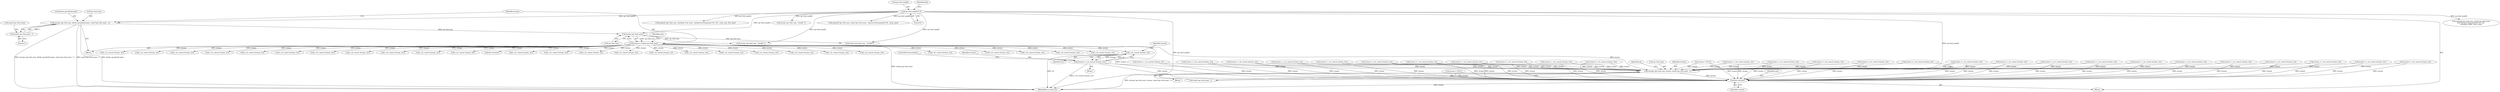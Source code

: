 digraph "0_radare2_f41e941341e44aa86edd4483c4487ec09a074257@pointer" {
"1000978" [label="(Call,r_str_concat (strasm, str))"];
"1000375" [label="(Call,strasm = strdup (op->buf_asm))"];
"1000377" [label="(Call,strdup (op->buf_asm))"];
"1000360" [label="(Call,strncpy (op->buf_asm, dalvik_opcodes[i].name, sizeof (op->buf_asm) - 1))"];
"1000159" [label="(Call,op->buf_asm[0] = 0)"];
"1000369" [label="(Call,sizeof (op->buf_asm) - 1)"];
"1000976" [label="(Call,strasm = r_str_concat (strasm, str))"];
"1002136" [label="(Call,strncpy (op->buf_asm, strasm, sizeof (op->buf_asm) - 1))"];
"1002198" [label="(Call,free (strasm))"];
"1000769" [label="(Call,strasm = r_str_concat (strasm, str))"];
"1002198" [label="(Call,free (strasm))"];
"1002135" [label="(Block,)"];
"1002127" [label="(Call,strasm = NULL)"];
"1000382" [label="(Identifier,size)"];
"1000897" [label="(Call,strasm = r_str_concat (strasm, str))"];
"1001188" [label="(Call,strasm = r_str_concat (strasm, str))"];
"1000981" [label="(ControlStructure,break;)"];
"1000883" [label="(Call,strasm = r_str_concat (strasm, str))"];
"1000489" [label="(Call,strasm = r_str_concat (strasm, str))"];
"1001502" [label="(Call,r_str_concat (strasm, str))"];
"1000378" [label="(Call,op->buf_asm)"];
"1000131" [label="(Block,)"];
"1000423" [label="(Call,r_str_concat (strasm, str))"];
"1001364" [label="(Call,r_str_concat (strasm, str))"];
"1002199" [label="(Identifier,strasm)"];
"1002150" [label="(Identifier,op)"];
"1000321" [label="(Call,snprintf (op->buf_asm, sizeof (op->buf_asm),\n\t\t\t\t\t\"fill-array-data-payload %d, %d\",\n\t\t\t\t\telem_width, array_size))"];
"1000421" [label="(Call,strasm = r_str_concat (strasm, str))"];
"1000377" [label="(Call,strdup (op->buf_asm))"];
"1002201" [label="(Identifier,size)"];
"1000361" [label="(Call,op->buf_asm)"];
"1000807" [label="(Call,r_str_concat (strasm, str))"];
"1000165" [label="(Literal,0)"];
"1001051" [label="(Call,strasm = r_str_concat (strasm, str))"];
"1000917" [label="(Call,strasm = r_str_concat (strasm, str))"];
"1001179" [label="(Call,r_str_concat (strasm, str))"];
"1000509" [label="(Call,strasm = r_str_concat (strasm, str))"];
"1002137" [label="(Call,op->buf_asm)"];
"1000216" [label="(Call,snprintf (op->buf_asm, sizeof(op->buf_asm), \"packed-switch-payload %d, %d\", array_size, first_key))"];
"1000360" [label="(Call,strncpy (op->buf_asm, dalvik_opcodes[i].name, sizeof (op->buf_asm) - 1))"];
"1001612" [label="(Call,r_str_concat (strasm, str))"];
"1000944" [label="(Call,strasm = r_str_concat (strasm, str))"];
"1000636" [label="(Call,strasm = r_str_concat (strasm, str))"];
"1000359" [label="(Block,)"];
"1000805" [label="(Call,strasm = r_str_concat (strasm, str))"];
"1000375" [label="(Call,strasm = strdup (op->buf_asm))"];
"1000843" [label="(Call,r_str_concat (strasm, str))"];
"1000455" [label="(Call,r_str_concat (strasm, str))"];
"1001715" [label="(Call,r_str_concat (strasm, str))"];
"1001053" [label="(Call,r_str_concat (strasm, str))"];
"1000370" [label="(Call,sizeof (op->buf_asm))"];
"1000978" [label="(Call,r_str_concat (strasm, str))"];
"1000374" [label="(Literal,1)"];
"1001566" [label="(Call,r_str_concat (strasm, str))"];
"1000511" [label="(Call,r_str_concat (strasm, str))"];
"1001373" [label="(Call,strasm = r_str_concat (strasm, str))"];
"1001713" [label="(Call,strasm = r_str_concat (strasm, str))"];
"1000980" [label="(Identifier,str)"];
"1000946" [label="(Call,r_str_concat (strasm, str))"];
"1000976" [label="(Call,strasm = r_str_concat (strasm, str))"];
"1000539" [label="(Call,strasm = r_str_concat (strasm, str))"];
"1001888" [label="(Call,strasm = r_str_concat (strasm, str))"];
"1000376" [label="(Identifier,strasm)"];
"1000885" [label="(Call,r_str_concat (strasm, str))"];
"1002136" [label="(Call,strncpy (op->buf_asm, strasm, sizeof (op->buf_asm) - 1))"];
"1001610" [label="(Call,strasm = r_str_concat (strasm, str))"];
"1000369" [label="(Call,sizeof (op->buf_asm) - 1)"];
"1000977" [label="(Identifier,strasm)"];
"1001773" [label="(Call,strasm = r_str_concat (strasm, str))"];
"1001564" [label="(Call,strasm = r_str_concat (strasm, str))"];
"1002050" [label="(Call,r_str_concat (strasm, str))"];
"1001237" [label="(Call,strasm = r_str_concat (strasm, str))"];
"1000638" [label="(Call,r_str_concat (strasm, str))"];
"1001890" [label="(Call,r_str_concat (strasm, str))"];
"1000453" [label="(Call,strasm = r_str_concat (strasm, str))"];
"1000899" [label="(Call,r_str_concat (strasm, str))"];
"1002202" [label="(MethodReturn,static int)"];
"1000160" [label="(Call,op->buf_asm[0])"];
"1001775" [label="(Call,r_str_concat (strasm, str))"];
"1002140" [label="(Identifier,strasm)"];
"1000693" [label="(Call,r_str_concat (strasm, str))"];
"1002141" [label="(Call,sizeof (op->buf_asm) - 1)"];
"1000541" [label="(Call,r_str_concat (strasm, str))"];
"1000394" [label="(Block,)"];
"1001500" [label="(Call,strasm = r_str_concat (strasm, str))"];
"1002172" [label="(Call,strcpy (op->buf_asm, \"invalid \"))"];
"1002161" [label="(Call,strcpy (op->buf_asm , \"invalid\"))"];
"1000255" [label="(Call,snprintf (op->buf_asm, sizeof (op->buf_asm), \"sparse-switch-payload %d\", array_size))"];
"1000352" [label="(Call,strasm = NULL)"];
"1000841" [label="(Call,strasm = r_str_concat (strasm, str))"];
"1000979" [label="(Identifier,strasm)"];
"1002125" [label="(Call,free (strasm))"];
"1001014" [label="(Call,r_str_concat (strasm, str))"];
"1000169" [label="(Identifier,buf)"];
"1002110" [label="(Call,strasm = r_str_concat (strasm, str))"];
"1000919" [label="(Call,r_str_concat (strasm, str))"];
"1000575" [label="(Call,r_str_concat (strasm, str))"];
"1000491" [label="(Call,r_str_concat (strasm, str))"];
"1001012" [label="(Call,strasm = r_str_concat (strasm, str))"];
"1000771" [label="(Call,r_str_concat (strasm, str))"];
"1001239" [label="(Call,r_str_concat (strasm, str))"];
"1000573" [label="(Call,strasm = r_str_concat (strasm, str))"];
"1000691" [label="(Call,strasm = r_str_concat (strasm, str))"];
"1000159" [label="(Call,op->buf_asm[0] = 0)"];
"1002120" [label="(Call,strcpy (op->buf_asm, \"invalid \"))"];
"1000364" [label="(Call,dalvik_opcodes[i].name)"];
"1000978" -> "1000976"  [label="AST: "];
"1000978" -> "1000980"  [label="CFG: "];
"1000979" -> "1000978"  [label="AST: "];
"1000980" -> "1000978"  [label="AST: "];
"1000976" -> "1000978"  [label="CFG: "];
"1000978" -> "1002202"  [label="DDG: str"];
"1000978" -> "1000976"  [label="DDG: strasm"];
"1000978" -> "1000976"  [label="DDG: str"];
"1000375" -> "1000978"  [label="DDG: strasm"];
"1000375" -> "1000359"  [label="AST: "];
"1000375" -> "1000377"  [label="CFG: "];
"1000376" -> "1000375"  [label="AST: "];
"1000377" -> "1000375"  [label="AST: "];
"1000382" -> "1000375"  [label="CFG: "];
"1000375" -> "1002202"  [label="DDG: strdup (op->buf_asm)"];
"1000377" -> "1000375"  [label="DDG: op->buf_asm"];
"1000375" -> "1000423"  [label="DDG: strasm"];
"1000375" -> "1000455"  [label="DDG: strasm"];
"1000375" -> "1000491"  [label="DDG: strasm"];
"1000375" -> "1000511"  [label="DDG: strasm"];
"1000375" -> "1000541"  [label="DDG: strasm"];
"1000375" -> "1000575"  [label="DDG: strasm"];
"1000375" -> "1000638"  [label="DDG: strasm"];
"1000375" -> "1000693"  [label="DDG: strasm"];
"1000375" -> "1000771"  [label="DDG: strasm"];
"1000375" -> "1000807"  [label="DDG: strasm"];
"1000375" -> "1000843"  [label="DDG: strasm"];
"1000375" -> "1000885"  [label="DDG: strasm"];
"1000375" -> "1000899"  [label="DDG: strasm"];
"1000375" -> "1000919"  [label="DDG: strasm"];
"1000375" -> "1000946"  [label="DDG: strasm"];
"1000375" -> "1001014"  [label="DDG: strasm"];
"1000375" -> "1001053"  [label="DDG: strasm"];
"1000375" -> "1001179"  [label="DDG: strasm"];
"1000375" -> "1001239"  [label="DDG: strasm"];
"1000375" -> "1001364"  [label="DDG: strasm"];
"1000375" -> "1001502"  [label="DDG: strasm"];
"1000375" -> "1001566"  [label="DDG: strasm"];
"1000375" -> "1001612"  [label="DDG: strasm"];
"1000375" -> "1001715"  [label="DDG: strasm"];
"1000375" -> "1001775"  [label="DDG: strasm"];
"1000375" -> "1001890"  [label="DDG: strasm"];
"1000375" -> "1002050"  [label="DDG: strasm"];
"1000375" -> "1002125"  [label="DDG: strasm"];
"1000375" -> "1002136"  [label="DDG: strasm"];
"1000375" -> "1002198"  [label="DDG: strasm"];
"1000377" -> "1000378"  [label="CFG: "];
"1000378" -> "1000377"  [label="AST: "];
"1000360" -> "1000377"  [label="DDG: op->buf_asm"];
"1000159" -> "1000377"  [label="DDG: op->buf_asm[0]"];
"1000377" -> "1002120"  [label="DDG: op->buf_asm"];
"1000377" -> "1002161"  [label="DDG: op->buf_asm"];
"1000360" -> "1000359"  [label="AST: "];
"1000360" -> "1000369"  [label="CFG: "];
"1000361" -> "1000360"  [label="AST: "];
"1000364" -> "1000360"  [label="AST: "];
"1000369" -> "1000360"  [label="AST: "];
"1000376" -> "1000360"  [label="CFG: "];
"1000360" -> "1002202"  [label="DDG: sizeof (op->buf_asm) - 1"];
"1000360" -> "1002202"  [label="DDG: dalvik_opcodes[i].name"];
"1000360" -> "1002202"  [label="DDG: strncpy (op->buf_asm, dalvik_opcodes[i].name, sizeof (op->buf_asm) - 1)"];
"1000159" -> "1000360"  [label="DDG: op->buf_asm[0]"];
"1000369" -> "1000360"  [label="DDG: 1"];
"1000159" -> "1000131"  [label="AST: "];
"1000159" -> "1000165"  [label="CFG: "];
"1000160" -> "1000159"  [label="AST: "];
"1000165" -> "1000159"  [label="AST: "];
"1000169" -> "1000159"  [label="CFG: "];
"1000159" -> "1002202"  [label="DDG: op->buf_asm[0]"];
"1000159" -> "1000216"  [label="DDG: op->buf_asm[0]"];
"1000159" -> "1000255"  [label="DDG: op->buf_asm[0]"];
"1000159" -> "1000321"  [label="DDG: op->buf_asm[0]"];
"1000159" -> "1002120"  [label="DDG: op->buf_asm[0]"];
"1000159" -> "1002136"  [label="DDG: op->buf_asm[0]"];
"1000159" -> "1002161"  [label="DDG: op->buf_asm[0]"];
"1000159" -> "1002172"  [label="DDG: op->buf_asm[0]"];
"1000369" -> "1000374"  [label="CFG: "];
"1000370" -> "1000369"  [label="AST: "];
"1000374" -> "1000369"  [label="AST: "];
"1000976" -> "1000394"  [label="AST: "];
"1000977" -> "1000976"  [label="AST: "];
"1000981" -> "1000976"  [label="CFG: "];
"1000976" -> "1002202"  [label="DDG: r_str_concat (strasm, str)"];
"1000976" -> "1002136"  [label="DDG: strasm"];
"1000976" -> "1002198"  [label="DDG: strasm"];
"1002136" -> "1002135"  [label="AST: "];
"1002136" -> "1002141"  [label="CFG: "];
"1002137" -> "1002136"  [label="AST: "];
"1002140" -> "1002136"  [label="AST: "];
"1002141" -> "1002136"  [label="AST: "];
"1002150" -> "1002136"  [label="CFG: "];
"1002136" -> "1002202"  [label="DDG: strncpy (op->buf_asm, strasm, sizeof (op->buf_asm) - 1)"];
"1000539" -> "1002136"  [label="DDG: strasm"];
"1002110" -> "1002136"  [label="DDG: strasm"];
"1000917" -> "1002136"  [label="DDG: strasm"];
"1000883" -> "1002136"  [label="DDG: strasm"];
"1001188" -> "1002136"  [label="DDG: strasm"];
"1000897" -> "1002136"  [label="DDG: strasm"];
"1000841" -> "1002136"  [label="DDG: strasm"];
"1000489" -> "1002136"  [label="DDG: strasm"];
"1001051" -> "1002136"  [label="DDG: strasm"];
"1001888" -> "1002136"  [label="DDG: strasm"];
"1000805" -> "1002136"  [label="DDG: strasm"];
"1001237" -> "1002136"  [label="DDG: strasm"];
"1000636" -> "1002136"  [label="DDG: strasm"];
"1001610" -> "1002136"  [label="DDG: strasm"];
"1002127" -> "1002136"  [label="DDG: strasm"];
"1000769" -> "1002136"  [label="DDG: strasm"];
"1000421" -> "1002136"  [label="DDG: strasm"];
"1001564" -> "1002136"  [label="DDG: strasm"];
"1000573" -> "1002136"  [label="DDG: strasm"];
"1000944" -> "1002136"  [label="DDG: strasm"];
"1001012" -> "1002136"  [label="DDG: strasm"];
"1001713" -> "1002136"  [label="DDG: strasm"];
"1001373" -> "1002136"  [label="DDG: strasm"];
"1000691" -> "1002136"  [label="DDG: strasm"];
"1000509" -> "1002136"  [label="DDG: strasm"];
"1001500" -> "1002136"  [label="DDG: strasm"];
"1001773" -> "1002136"  [label="DDG: strasm"];
"1000453" -> "1002136"  [label="DDG: strasm"];
"1002141" -> "1002136"  [label="DDG: 1"];
"1002136" -> "1002198"  [label="DDG: strasm"];
"1002198" -> "1000131"  [label="AST: "];
"1002198" -> "1002199"  [label="CFG: "];
"1002199" -> "1002198"  [label="AST: "];
"1002201" -> "1002198"  [label="CFG: "];
"1002198" -> "1002202"  [label="DDG: strasm"];
"1000539" -> "1002198"  [label="DDG: strasm"];
"1002110" -> "1002198"  [label="DDG: strasm"];
"1000917" -> "1002198"  [label="DDG: strasm"];
"1000883" -> "1002198"  [label="DDG: strasm"];
"1001188" -> "1002198"  [label="DDG: strasm"];
"1000897" -> "1002198"  [label="DDG: strasm"];
"1000841" -> "1002198"  [label="DDG: strasm"];
"1000489" -> "1002198"  [label="DDG: strasm"];
"1001051" -> "1002198"  [label="DDG: strasm"];
"1001888" -> "1002198"  [label="DDG: strasm"];
"1000805" -> "1002198"  [label="DDG: strasm"];
"1001237" -> "1002198"  [label="DDG: strasm"];
"1000636" -> "1002198"  [label="DDG: strasm"];
"1001610" -> "1002198"  [label="DDG: strasm"];
"1000352" -> "1002198"  [label="DDG: strasm"];
"1002127" -> "1002198"  [label="DDG: strasm"];
"1000769" -> "1002198"  [label="DDG: strasm"];
"1000421" -> "1002198"  [label="DDG: strasm"];
"1001564" -> "1002198"  [label="DDG: strasm"];
"1000573" -> "1002198"  [label="DDG: strasm"];
"1000944" -> "1002198"  [label="DDG: strasm"];
"1001012" -> "1002198"  [label="DDG: strasm"];
"1001713" -> "1002198"  [label="DDG: strasm"];
"1001373" -> "1002198"  [label="DDG: strasm"];
"1000691" -> "1002198"  [label="DDG: strasm"];
"1000509" -> "1002198"  [label="DDG: strasm"];
"1001500" -> "1002198"  [label="DDG: strasm"];
"1001773" -> "1002198"  [label="DDG: strasm"];
"1000453" -> "1002198"  [label="DDG: strasm"];
}
